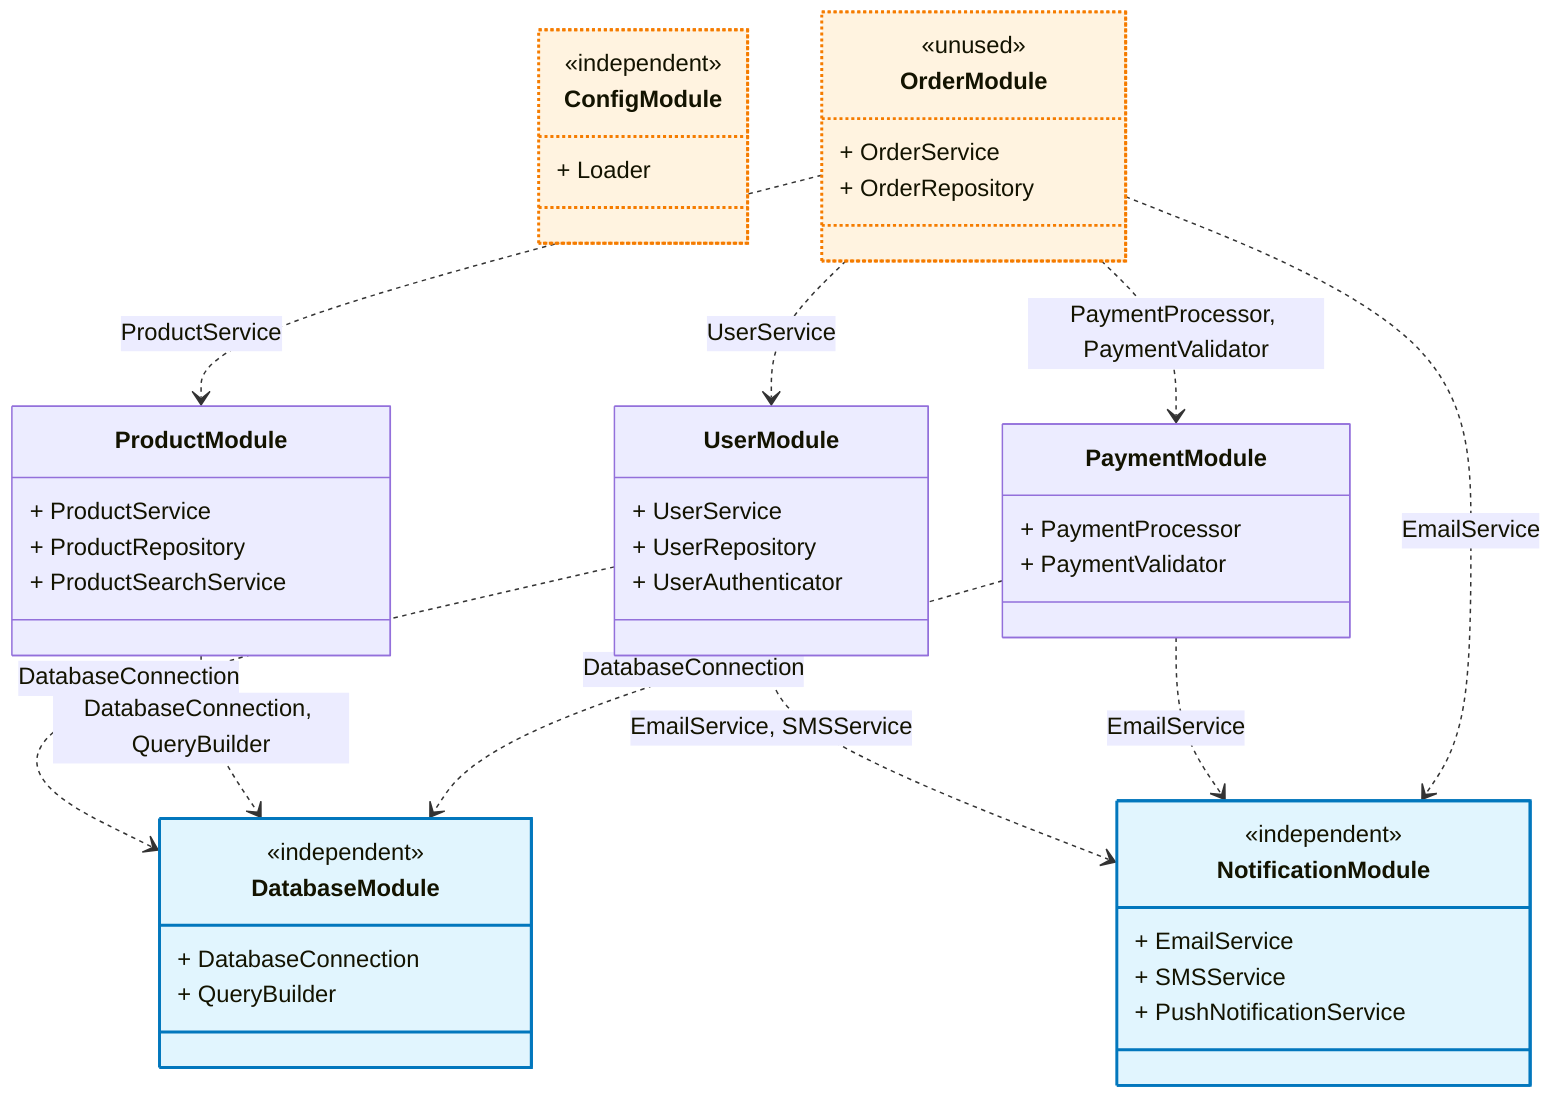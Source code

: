 ---
config:
  class:
    hideEmptyMembersBox: true
---
classDiagram
direction TB
    class ConfigModule {
        + Loader
    }
    class NotificationModule {
        + EmailService
        + SMSService
        + PushNotificationService
    }
    class DatabaseModule {
        + DatabaseConnection
        + QueryBuilder
    }
    class UserModule {
        + UserService
        + UserRepository
        + UserAuthenticator
    }
    class ProductModule {
        + ProductService
        + ProductRepository
        + ProductSearchService
    }
    class PaymentModule {
        + PaymentProcessor
        + PaymentValidator
    }
    class OrderModule {
        + OrderService
        + OrderRepository
    }

    <<independent>> ConfigModule
    <<independent>> NotificationModule
    <<independent>> DatabaseModule
    <<unused>> ConfigModule
    <<unused>> OrderModule

    UserModule ..> DatabaseModule : DatabaseConnection
    UserModule ..> NotificationModule : EmailService, SMSService
    ProductModule ..> DatabaseModule : DatabaseConnection, QueryBuilder
    PaymentModule ..> DatabaseModule : DatabaseConnection
    PaymentModule ..> NotificationModule : EmailService
    OrderModule ..> UserModule : UserService
    OrderModule ..> ProductModule : ProductService
    OrderModule ..> PaymentModule : PaymentProcessor, PaymentValidator
    OrderModule ..> NotificationModule : EmailService

    class ConfigModule:::independent
    class NotificationModule:::independent
    class DatabaseModule:::independent
    class ConfigModule:::unused
    class OrderModule:::unused

    classDef independent fill:#e1f5fe, stroke:#0277bd, stroke-width:2px;
    classDef unused fill:#fff3e0, stroke:#f57c00, stroke-width:2px, stroke-dasharray: 2;